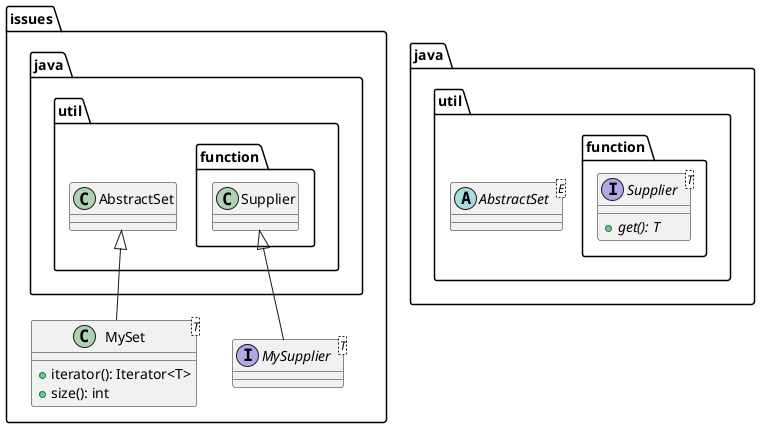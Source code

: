 @startuml
    ' Diagram containing nested name-space definition: java.util and java.util.function
    namespace issues {
        interface issues.MySupplier<T>

        class issues.MySet<T> {
            +iterator(): Iterator<T>
            +size(): int
        }

        java.util.function.Supplier <|-- issues.MySupplier
        java.util.AbstractSet <|-- issues.MySet
    }

    namespace java.util.function {
        interface Supplier<T> {
            {abstract} +get(): T
        }
    }

    namespace java.util {
        abstract class AbstractSet<E>
    }
@enduml
